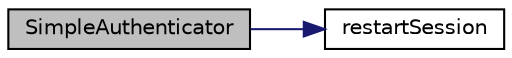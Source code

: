 digraph "SimpleAuthenticator"
{
  edge [fontname="Helvetica",fontsize="10",labelfontname="Helvetica",labelfontsize="10"];
  node [fontname="Helvetica",fontsize="10",shape=record];
  rankdir="LR";
  Node1 [label="SimpleAuthenticator",height=0.2,width=0.4,color="black", fillcolor="grey75", style="filled" fontcolor="black"];
  Node1 -> Node2 [color="midnightblue",fontsize="10",style="solid",fontname="Helvetica"];
  Node2 [label="restartSession",height=0.2,width=0.4,color="black", fillcolor="white", style="filled",URL="$class_simple_authenticator.html#a3d95dade9e91b247d3fa23e965cdbe17"];
}
